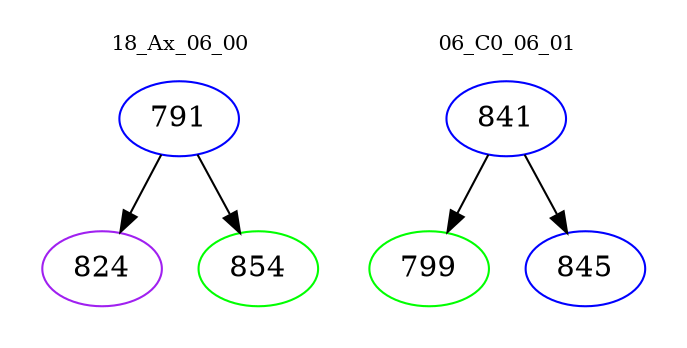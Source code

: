 digraph{
subgraph cluster_0 {
color = white
label = "18_Ax_06_00";
fontsize=10;
T0_791 [label="791", color="blue"]
T0_791 -> T0_824 [color="black"]
T0_824 [label="824", color="purple"]
T0_791 -> T0_854 [color="black"]
T0_854 [label="854", color="green"]
}
subgraph cluster_1 {
color = white
label = "06_C0_06_01";
fontsize=10;
T1_841 [label="841", color="blue"]
T1_841 -> T1_799 [color="black"]
T1_799 [label="799", color="green"]
T1_841 -> T1_845 [color="black"]
T1_845 [label="845", color="blue"]
}
}
